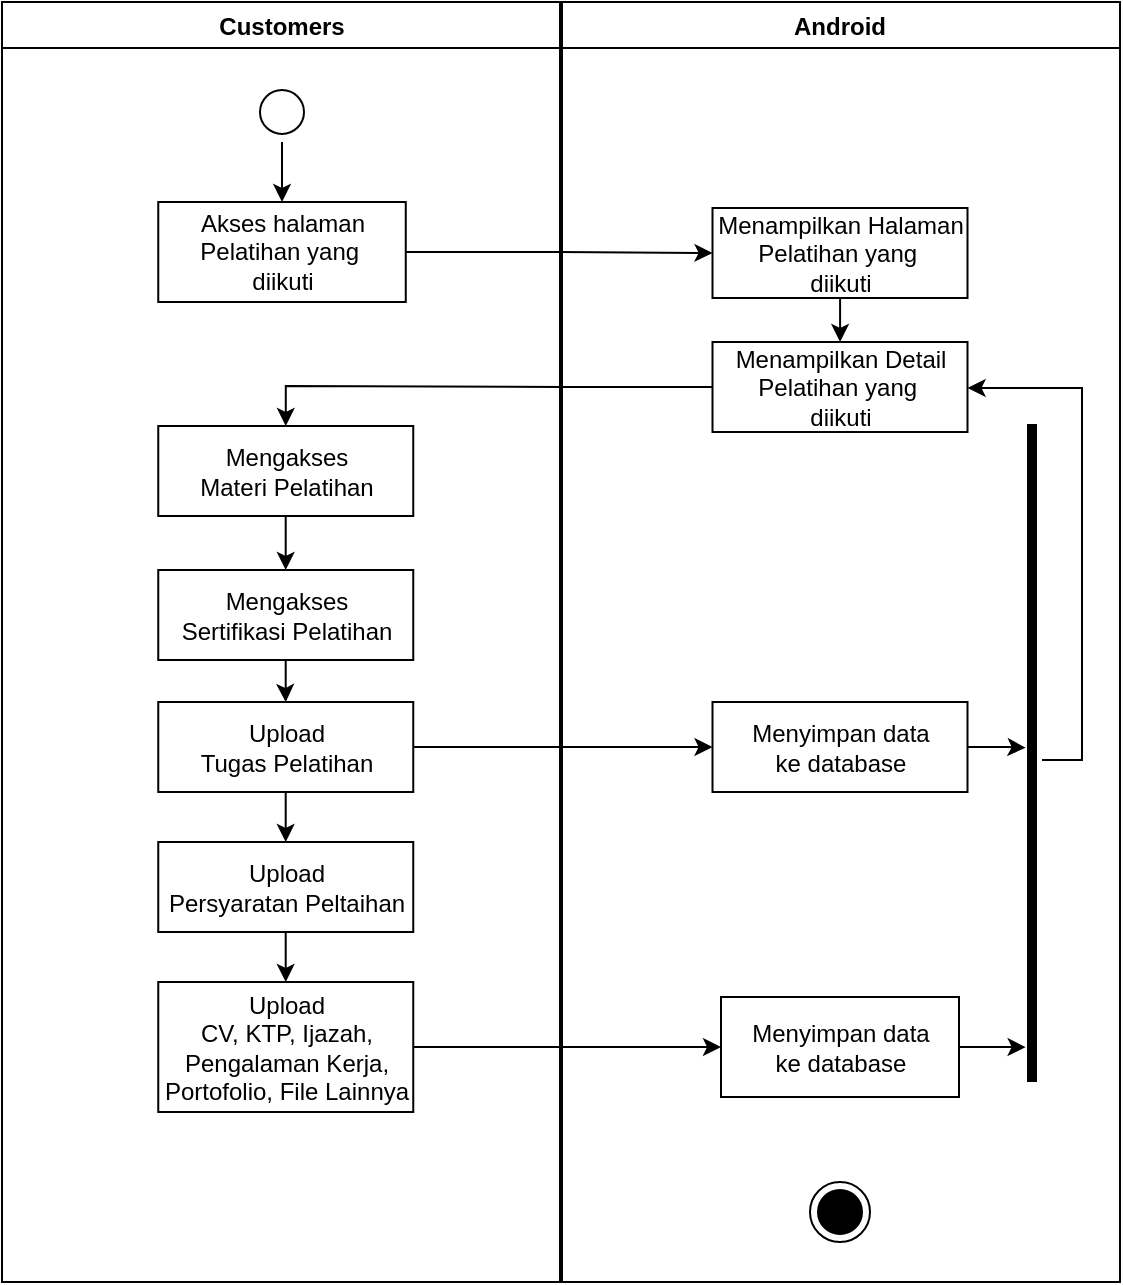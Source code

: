 <mxfile version="20.2.3" type="device"><diagram id="8voZgq7g2yJA1IB26hBh" name="Halaman-1"><mxGraphModel dx="1085" dy="563" grid="1" gridSize="10" guides="1" tooltips="1" connect="1" arrows="1" fold="1" page="1" pageScale="1" pageWidth="827" pageHeight="1169" math="0" shadow="0"><root><mxCell id="0"/><mxCell id="1" parent="0"/><mxCell id="hmkcQIViNz8syX4YPkw9-1" value="Android" style="swimlane;fillColor=none;startSize=23;" parent="1" vertex="1"><mxGeometry x="439" y="160" width="280" height="640" as="geometry"/></mxCell><mxCell id="rmkGta6uUcWLUiEMhIXK-19" style="edgeStyle=orthogonalEdgeStyle;rounded=0;orthogonalLoop=1;jettySize=auto;html=1;" edge="1" parent="hmkcQIViNz8syX4YPkw9-1" source="hmkcQIViNz8syX4YPkw9-3" target="hmkcQIViNz8syX4YPkw9-6"><mxGeometry relative="1" as="geometry"/></mxCell><mxCell id="hmkcQIViNz8syX4YPkw9-3" value="Menampilkan Halaman&lt;br&gt;Pelatihan yang&amp;nbsp;&lt;br&gt;diikuti" style="html=1;strokeColor=#000000;fillColor=default;" parent="hmkcQIViNz8syX4YPkw9-1" vertex="1"><mxGeometry x="76.25" y="103" width="127.5" height="45" as="geometry"/></mxCell><mxCell id="hmkcQIViNz8syX4YPkw9-4" value="" style="ellipse;html=1;shape=endState;fillColor=#000000;strokeColor=#000000;" parent="hmkcQIViNz8syX4YPkw9-1" vertex="1"><mxGeometry x="125" y="590" width="30" height="30" as="geometry"/></mxCell><mxCell id="hmkcQIViNz8syX4YPkw9-6" value="Menampilkan Detail&lt;br&gt;Pelatihan yang&amp;nbsp;&lt;br&gt;diikuti" style="html=1;strokeColor=#000000;fillColor=default;" parent="hmkcQIViNz8syX4YPkw9-1" vertex="1"><mxGeometry x="76.25" y="170" width="127.5" height="45" as="geometry"/></mxCell><mxCell id="hmkcQIViNz8syX4YPkw9-27" style="edgeStyle=orthogonalEdgeStyle;rounded=0;orthogonalLoop=1;jettySize=auto;html=1;entryX=1;entryY=0.5;entryDx=0;entryDy=0;" parent="hmkcQIViNz8syX4YPkw9-1" source="hmkcQIViNz8syX4YPkw9-26" target="hmkcQIViNz8syX4YPkw9-6" edge="1"><mxGeometry relative="1" as="geometry"><mxPoint x="346.02" y="244.995" as="targetPoint"/><Array as="points"><mxPoint x="261" y="379"/><mxPoint x="261" y="193"/><mxPoint x="204" y="193"/></Array></mxGeometry></mxCell><mxCell id="hmkcQIViNz8syX4YPkw9-26" value="" style="line;strokeWidth=5;html=1;direction=south;gradientColor=default;" parent="hmkcQIViNz8syX4YPkw9-1" vertex="1"><mxGeometry x="231" y="211" width="10" height="329" as="geometry"/></mxCell><mxCell id="rmkGta6uUcWLUiEMhIXK-28" style="edgeStyle=orthogonalEdgeStyle;rounded=0;orthogonalLoop=1;jettySize=auto;html=1;entryX=0.947;entryY=0.819;entryDx=0;entryDy=0;entryPerimeter=0;" edge="1" parent="hmkcQIViNz8syX4YPkw9-1" source="rmkGta6uUcWLUiEMhIXK-23" target="hmkcQIViNz8syX4YPkw9-26"><mxGeometry relative="1" as="geometry"/></mxCell><mxCell id="rmkGta6uUcWLUiEMhIXK-23" value="Menyimpan data&lt;br&gt;ke database" style="html=1;strokeColor=#000000;fillColor=default;" vertex="1" parent="hmkcQIViNz8syX4YPkw9-1"><mxGeometry x="80.5" y="497.5" width="119" height="50" as="geometry"/></mxCell><mxCell id="rmkGta6uUcWLUiEMhIXK-27" style="edgeStyle=orthogonalEdgeStyle;rounded=0;orthogonalLoop=1;jettySize=auto;html=1;entryX=0.492;entryY=0.819;entryDx=0;entryDy=0;entryPerimeter=0;" edge="1" parent="hmkcQIViNz8syX4YPkw9-1" source="rmkGta6uUcWLUiEMhIXK-25" target="hmkcQIViNz8syX4YPkw9-26"><mxGeometry relative="1" as="geometry"/></mxCell><mxCell id="rmkGta6uUcWLUiEMhIXK-25" value="Menyimpan data&lt;br&gt;ke database" style="html=1;strokeColor=#000000;fillColor=default;" vertex="1" parent="hmkcQIViNz8syX4YPkw9-1"><mxGeometry x="76.25" y="350" width="127.5" height="45" as="geometry"/></mxCell><mxCell id="hmkcQIViNz8syX4YPkw9-7" value="Customers" style="swimlane;fillColor=none;" parent="1" vertex="1"><mxGeometry x="160" y="160" width="280" height="640" as="geometry"/></mxCell><mxCell id="rmkGta6uUcWLUiEMhIXK-17" style="edgeStyle=orthogonalEdgeStyle;rounded=0;orthogonalLoop=1;jettySize=auto;html=1;entryX=0.5;entryY=0;entryDx=0;entryDy=0;" edge="1" parent="hmkcQIViNz8syX4YPkw9-7" source="hmkcQIViNz8syX4YPkw9-8" target="hmkcQIViNz8syX4YPkw9-10"><mxGeometry relative="1" as="geometry"/></mxCell><mxCell id="hmkcQIViNz8syX4YPkw9-8" value="" style="ellipse;html=1;shape=startState;fillColor=default;strokeColor=#000000;" parent="hmkcQIViNz8syX4YPkw9-7" vertex="1"><mxGeometry x="125" y="40" width="30" height="30" as="geometry"/></mxCell><mxCell id="hmkcQIViNz8syX4YPkw9-10" value="Akses halaman&lt;br&gt;Pelatihan yang&amp;nbsp;&lt;br&gt;diikuti" style="html=1;strokeColor=#000000;fillColor=default;" parent="hmkcQIViNz8syX4YPkw9-7" vertex="1"><mxGeometry x="78.13" y="100" width="123.75" height="50" as="geometry"/></mxCell><mxCell id="hmkcQIViNz8syX4YPkw9-23" style="edgeStyle=orthogonalEdgeStyle;rounded=0;orthogonalLoop=1;jettySize=auto;html=1;" parent="hmkcQIViNz8syX4YPkw9-7" source="hmkcQIViNz8syX4YPkw9-12" target="hmkcQIViNz8syX4YPkw9-21" edge="1"><mxGeometry relative="1" as="geometry"/></mxCell><mxCell id="hmkcQIViNz8syX4YPkw9-12" value="Mengakses &lt;br&gt;Materi Pelatihan" style="html=1;strokeColor=#000000;fillColor=default;" parent="hmkcQIViNz8syX4YPkw9-7" vertex="1"><mxGeometry x="78.13" y="212" width="127.5" height="45" as="geometry"/></mxCell><mxCell id="rmkGta6uUcWLUiEMhIXK-14" style="edgeStyle=orthogonalEdgeStyle;rounded=0;orthogonalLoop=1;jettySize=auto;html=1;entryX=0.5;entryY=0;entryDx=0;entryDy=0;" edge="1" parent="hmkcQIViNz8syX4YPkw9-7" source="hmkcQIViNz8syX4YPkw9-21" target="rmkGta6uUcWLUiEMhIXK-12"><mxGeometry relative="1" as="geometry"/></mxCell><mxCell id="hmkcQIViNz8syX4YPkw9-21" value="Mengakses &lt;br&gt;Sertifikasi Pelatihan" style="html=1;strokeColor=#000000;fillColor=default;" parent="hmkcQIViNz8syX4YPkw9-7" vertex="1"><mxGeometry x="78.13" y="284" width="127.5" height="45" as="geometry"/></mxCell><mxCell id="rmkGta6uUcWLUiEMhIXK-16" style="edgeStyle=orthogonalEdgeStyle;rounded=0;orthogonalLoop=1;jettySize=auto;html=1;entryX=0.5;entryY=0;entryDx=0;entryDy=0;" edge="1" parent="hmkcQIViNz8syX4YPkw9-7" source="hmkcQIViNz8syX4YPkw9-20" target="uijGXRoZAihbNZNJdgvp-1"><mxGeometry relative="1" as="geometry"/></mxCell><mxCell id="hmkcQIViNz8syX4YPkw9-20" value="Upload&lt;br&gt;Persyaratan Peltaihan" style="html=1;strokeColor=#000000;fillColor=default;" parent="hmkcQIViNz8syX4YPkw9-7" vertex="1"><mxGeometry x="78.13" y="420" width="127.5" height="45" as="geometry"/></mxCell><mxCell id="rmkGta6uUcWLUiEMhIXK-15" style="edgeStyle=orthogonalEdgeStyle;rounded=0;orthogonalLoop=1;jettySize=auto;html=1;entryX=0.5;entryY=0;entryDx=0;entryDy=0;" edge="1" parent="hmkcQIViNz8syX4YPkw9-7" source="rmkGta6uUcWLUiEMhIXK-12" target="hmkcQIViNz8syX4YPkw9-20"><mxGeometry relative="1" as="geometry"/></mxCell><mxCell id="rmkGta6uUcWLUiEMhIXK-12" value="Upload&lt;br&gt;Tugas Pelatihan" style="html=1;strokeColor=#000000;fillColor=default;" vertex="1" parent="hmkcQIViNz8syX4YPkw9-7"><mxGeometry x="78.13" y="350" width="127.5" height="45" as="geometry"/></mxCell><mxCell id="uijGXRoZAihbNZNJdgvp-1" value="Upload&lt;br&gt;CV, KTP, Ijazah, &lt;br&gt;Pengalaman Kerja,&lt;br&gt;Portofolio, File Lainnya" style="html=1;strokeColor=#000000;fillColor=default;" parent="hmkcQIViNz8syX4YPkw9-7" vertex="1"><mxGeometry x="78.13" y="490" width="127.5" height="65" as="geometry"/></mxCell><mxCell id="hmkcQIViNz8syX4YPkw9-13" style="edgeStyle=orthogonalEdgeStyle;rounded=0;orthogonalLoop=1;jettySize=auto;html=1;entryX=0.5;entryY=0;entryDx=0;entryDy=0;" parent="1" source="hmkcQIViNz8syX4YPkw9-6" target="hmkcQIViNz8syX4YPkw9-12" edge="1"><mxGeometry relative="1" as="geometry"/></mxCell><mxCell id="rmkGta6uUcWLUiEMhIXK-18" style="edgeStyle=orthogonalEdgeStyle;rounded=0;orthogonalLoop=1;jettySize=auto;html=1;entryX=0;entryY=0.5;entryDx=0;entryDy=0;" edge="1" parent="1" source="hmkcQIViNz8syX4YPkw9-10" target="hmkcQIViNz8syX4YPkw9-3"><mxGeometry relative="1" as="geometry"/></mxCell><mxCell id="rmkGta6uUcWLUiEMhIXK-24" style="edgeStyle=orthogonalEdgeStyle;rounded=0;orthogonalLoop=1;jettySize=auto;html=1;entryX=0;entryY=0.5;entryDx=0;entryDy=0;" edge="1" parent="1" source="uijGXRoZAihbNZNJdgvp-1" target="rmkGta6uUcWLUiEMhIXK-23"><mxGeometry relative="1" as="geometry"/></mxCell><mxCell id="rmkGta6uUcWLUiEMhIXK-26" style="edgeStyle=orthogonalEdgeStyle;rounded=0;orthogonalLoop=1;jettySize=auto;html=1;entryX=0;entryY=0.5;entryDx=0;entryDy=0;" edge="1" parent="1" source="rmkGta6uUcWLUiEMhIXK-12" target="rmkGta6uUcWLUiEMhIXK-25"><mxGeometry relative="1" as="geometry"/></mxCell></root></mxGraphModel></diagram></mxfile>